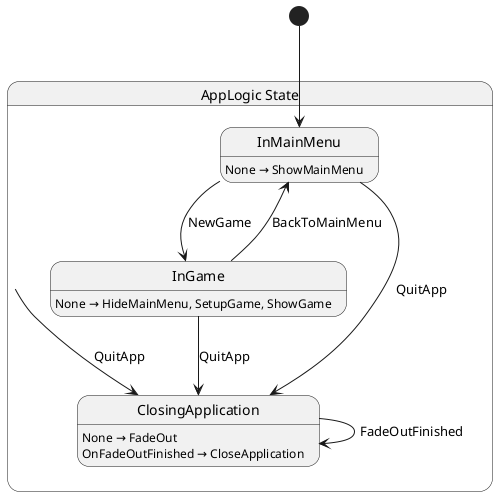 @startuml AppLogic
state "AppLogic State" as Shellguard_AppLogic_State {
  state "InMainMenu" as Shellguard_AppLogic_State_InMainMenu
  state "InGame" as Shellguard_AppLogic_State_InGame
  state "ClosingApplication" as Shellguard_AppLogic_State_ClosingApplication
}

Shellguard_AppLogic_State --> Shellguard_AppLogic_State_ClosingApplication : QuitApp
Shellguard_AppLogic_State_ClosingApplication --> Shellguard_AppLogic_State_ClosingApplication : FadeOutFinished
Shellguard_AppLogic_State_InGame --> Shellguard_AppLogic_State_ClosingApplication : QuitApp
Shellguard_AppLogic_State_InGame --> Shellguard_AppLogic_State_InMainMenu : BackToMainMenu
Shellguard_AppLogic_State_InMainMenu --> Shellguard_AppLogic_State_ClosingApplication : QuitApp
Shellguard_AppLogic_State_InMainMenu --> Shellguard_AppLogic_State_InGame : NewGame

Shellguard_AppLogic_State_ClosingApplication : None → FadeOut
Shellguard_AppLogic_State_ClosingApplication : OnFadeOutFinished → CloseApplication
Shellguard_AppLogic_State_InGame : None → HideMainMenu, SetupGame, ShowGame
Shellguard_AppLogic_State_InMainMenu : None → ShowMainMenu

[*] --> Shellguard_AppLogic_State_InMainMenu
@enduml